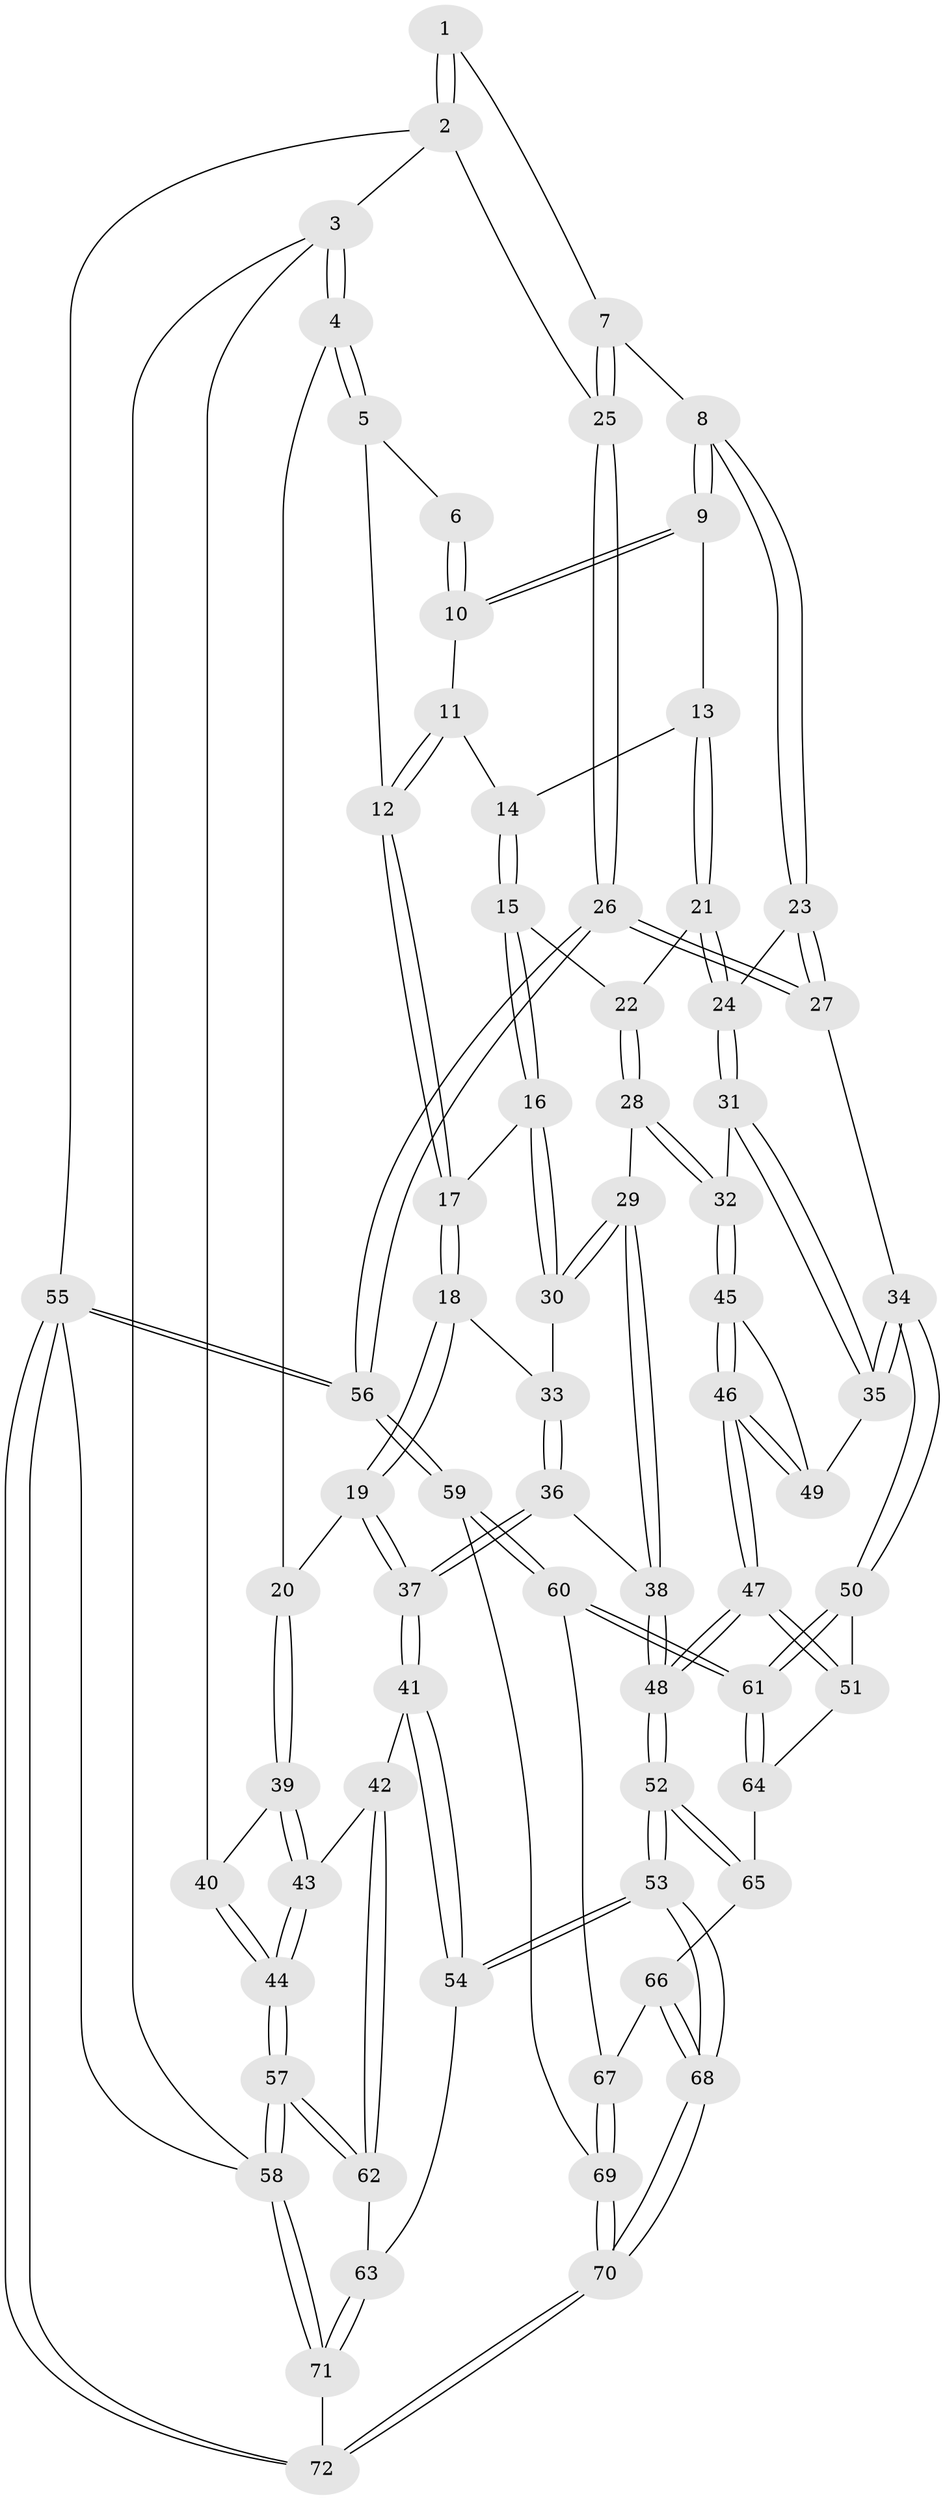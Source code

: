 // Generated by graph-tools (version 1.1) at 2025/27/03/15/25 16:27:57]
// undirected, 72 vertices, 177 edges
graph export_dot {
graph [start="1"]
  node [color=gray90,style=filled];
  1 [pos="+0.9575049525631972+0"];
  2 [pos="+1+0"];
  3 [pos="+0+0"];
  4 [pos="+0+0"];
  5 [pos="+0.34330784337414677+0"];
  6 [pos="+0.7800935085321042+0"];
  7 [pos="+0.9445408877903313+0.15732361094893738"];
  8 [pos="+0.8385567993385374+0.15766878791230426"];
  9 [pos="+0.764206931161371+0.013601322353157003"];
  10 [pos="+0.7615818655046371+0.0002551477021906945"];
  11 [pos="+0.564273916388093+0.09177164320794327"];
  12 [pos="+0.36626339515125284+0"];
  13 [pos="+0.6585745640403488+0.15058372521183636"];
  14 [pos="+0.5675283103425254+0.10518832571440898"];
  15 [pos="+0.5499319008217277+0.2061506094485839"];
  16 [pos="+0.4778367835334576+0.2231240111623471"];
  17 [pos="+0.3422542883088441+0.09569977133680797"];
  18 [pos="+0.24682492816930818+0.2204914244999745"];
  19 [pos="+0.2030189072988169+0.24412601443484336"];
  20 [pos="+0.2021593293141668+0.24420142297290628"];
  21 [pos="+0.6536443668842508+0.2173495237736042"];
  22 [pos="+0.581086435563513+0.22234433650961705"];
  23 [pos="+0.8128180995969714+0.2137807781717538"];
  24 [pos="+0.7370464889973505+0.2770560279674683"];
  25 [pos="+1+0.23841478490101362"];
  26 [pos="+1+0.4045822883953267"];
  27 [pos="+1+0.4351239053343077"];
  28 [pos="+0.5825578938401148+0.3903654119304036"];
  29 [pos="+0.5486977042188106+0.3940631276836"];
  30 [pos="+0.4694250996129631+0.27498136016802094"];
  31 [pos="+0.7331069588388479+0.29668914509655564"];
  32 [pos="+0.6162611505769187+0.3982910398732737"];
  33 [pos="+0.38057106984376005+0.3295295283290142"];
  34 [pos="+0.9316766236436962+0.4653338857060654"];
  35 [pos="+0.831559149114965+0.4311705259629225"];
  36 [pos="+0.3896359773775735+0.44009961446860557"];
  37 [pos="+0.30056689249085744+0.4944269001072427"];
  38 [pos="+0.47657162549818965+0.44929108565505604"];
  39 [pos="+0.1347417700996843+0.2818145887746331"];
  40 [pos="+0+0.17714406794155324"];
  41 [pos="+0.27972396937150323+0.5291634414343446"];
  42 [pos="+0.26567430990139107+0.532377612795597"];
  43 [pos="+0.08517761100892579+0.43608764669501066"];
  44 [pos="+0+0.5593636937562925"];
  45 [pos="+0.6421288323492826+0.4444597048230259"];
  46 [pos="+0.6683731365454416+0.5665757158458297"];
  47 [pos="+0.6630362439468173+0.6317124603552702"];
  48 [pos="+0.5559230307589819+0.7191618024814941"];
  49 [pos="+0.8271701529261049+0.43311000647244946"];
  50 [pos="+0.8741520453813553+0.5730984164856987"];
  51 [pos="+0.7075038827943292+0.6331036573048582"];
  52 [pos="+0.5508413108241601+0.7275374724573158"];
  53 [pos="+0.5095170856319908+0.7894938981401914"];
  54 [pos="+0.48050315971001306+0.7820122911057827"];
  55 [pos="+1+1"];
  56 [pos="+1+0.9147788362645779"];
  57 [pos="+0+0.7378284724763329"];
  58 [pos="+0+1"];
  59 [pos="+1+0.8757633933657236"];
  60 [pos="+0.9428136642788952+0.7422174583474236"];
  61 [pos="+0.9329407971435004+0.7273484931163939"];
  62 [pos="+0.08965811064214621+0.7190094747800245"];
  63 [pos="+0.2793605732120507+0.8237067146026436"];
  64 [pos="+0.7666699310296284+0.6830157692050498"];
  65 [pos="+0.8125337309838406+0.7667412067398762"];
  66 [pos="+0.8308319151254197+0.7878052414884168"];
  67 [pos="+0.8433460365180899+0.786805723542259"];
  68 [pos="+0.5896725825079968+0.9726866193728501"];
  69 [pos="+0.8604348779431573+0.8845610360149453"];
  70 [pos="+0.6071751374091019+1"];
  71 [pos="+0+1"];
  72 [pos="+0.6088453667272227+1"];
  1 -- 2;
  1 -- 2;
  1 -- 7;
  2 -- 3;
  2 -- 25;
  2 -- 55;
  3 -- 4;
  3 -- 4;
  3 -- 40;
  3 -- 58;
  4 -- 5;
  4 -- 5;
  4 -- 20;
  5 -- 6;
  5 -- 12;
  6 -- 10;
  6 -- 10;
  7 -- 8;
  7 -- 25;
  7 -- 25;
  8 -- 9;
  8 -- 9;
  8 -- 23;
  8 -- 23;
  9 -- 10;
  9 -- 10;
  9 -- 13;
  10 -- 11;
  11 -- 12;
  11 -- 12;
  11 -- 14;
  12 -- 17;
  12 -- 17;
  13 -- 14;
  13 -- 21;
  13 -- 21;
  14 -- 15;
  14 -- 15;
  15 -- 16;
  15 -- 16;
  15 -- 22;
  16 -- 17;
  16 -- 30;
  16 -- 30;
  17 -- 18;
  17 -- 18;
  18 -- 19;
  18 -- 19;
  18 -- 33;
  19 -- 20;
  19 -- 37;
  19 -- 37;
  20 -- 39;
  20 -- 39;
  21 -- 22;
  21 -- 24;
  21 -- 24;
  22 -- 28;
  22 -- 28;
  23 -- 24;
  23 -- 27;
  23 -- 27;
  24 -- 31;
  24 -- 31;
  25 -- 26;
  25 -- 26;
  26 -- 27;
  26 -- 27;
  26 -- 56;
  26 -- 56;
  27 -- 34;
  28 -- 29;
  28 -- 32;
  28 -- 32;
  29 -- 30;
  29 -- 30;
  29 -- 38;
  29 -- 38;
  30 -- 33;
  31 -- 32;
  31 -- 35;
  31 -- 35;
  32 -- 45;
  32 -- 45;
  33 -- 36;
  33 -- 36;
  34 -- 35;
  34 -- 35;
  34 -- 50;
  34 -- 50;
  35 -- 49;
  36 -- 37;
  36 -- 37;
  36 -- 38;
  37 -- 41;
  37 -- 41;
  38 -- 48;
  38 -- 48;
  39 -- 40;
  39 -- 43;
  39 -- 43;
  40 -- 44;
  40 -- 44;
  41 -- 42;
  41 -- 54;
  41 -- 54;
  42 -- 43;
  42 -- 62;
  42 -- 62;
  43 -- 44;
  43 -- 44;
  44 -- 57;
  44 -- 57;
  45 -- 46;
  45 -- 46;
  45 -- 49;
  46 -- 47;
  46 -- 47;
  46 -- 49;
  46 -- 49;
  47 -- 48;
  47 -- 48;
  47 -- 51;
  47 -- 51;
  48 -- 52;
  48 -- 52;
  50 -- 51;
  50 -- 61;
  50 -- 61;
  51 -- 64;
  52 -- 53;
  52 -- 53;
  52 -- 65;
  52 -- 65;
  53 -- 54;
  53 -- 54;
  53 -- 68;
  53 -- 68;
  54 -- 63;
  55 -- 56;
  55 -- 56;
  55 -- 72;
  55 -- 72;
  55 -- 58;
  56 -- 59;
  56 -- 59;
  57 -- 58;
  57 -- 58;
  57 -- 62;
  57 -- 62;
  58 -- 71;
  58 -- 71;
  59 -- 60;
  59 -- 60;
  59 -- 69;
  60 -- 61;
  60 -- 61;
  60 -- 67;
  61 -- 64;
  61 -- 64;
  62 -- 63;
  63 -- 71;
  63 -- 71;
  64 -- 65;
  65 -- 66;
  66 -- 67;
  66 -- 68;
  66 -- 68;
  67 -- 69;
  67 -- 69;
  68 -- 70;
  68 -- 70;
  69 -- 70;
  69 -- 70;
  70 -- 72;
  70 -- 72;
  71 -- 72;
}
